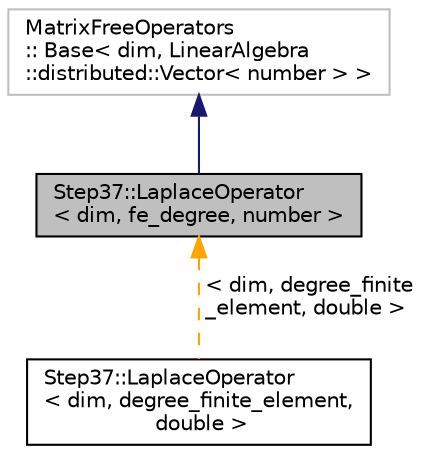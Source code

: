 digraph "Step37::LaplaceOperator&lt; dim, fe_degree, number &gt;"
{
 // LATEX_PDF_SIZE
  edge [fontname="Helvetica",fontsize="10",labelfontname="Helvetica",labelfontsize="10"];
  node [fontname="Helvetica",fontsize="10",shape=record];
  Node1 [label="Step37::LaplaceOperator\l\< dim, fe_degree, number \>",height=0.2,width=0.4,color="black", fillcolor="grey75", style="filled", fontcolor="black",tooltip=" "];
  Node2 -> Node1 [dir="back",color="midnightblue",fontsize="10",style="solid",fontname="Helvetica"];
  Node2 [label="MatrixFreeOperators\l:: Base\< dim, LinearAlgebra\l::distributed::Vector\< number \> \>",height=0.2,width=0.4,color="grey75", fillcolor="white", style="filled",tooltip=" "];
  Node1 -> Node3 [dir="back",color="orange",fontsize="10",style="dashed",label=" \< dim, degree_finite\l_element, double \>" ,fontname="Helvetica"];
  Node3 [label="Step37::LaplaceOperator\l\< dim, degree_finite_element,\l double \>",height=0.2,width=0.4,color="black", fillcolor="white", style="filled",URL="$classStep37_1_1LaplaceOperator.html",tooltip=" "];
}
